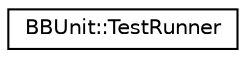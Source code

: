 digraph "Graphical Class Hierarchy"
{
 // LATEX_PDF_SIZE
  edge [fontname="Helvetica",fontsize="10",labelfontname="Helvetica",labelfontsize="10"];
  node [fontname="Helvetica",fontsize="10",shape=record];
  rankdir="LR";
  Node0 [label="BBUnit::TestRunner",height=0.2,width=0.4,color="black", fillcolor="white", style="filled",URL="$classBBUnit_1_1TestRunner.html",tooltip=" "];
}
